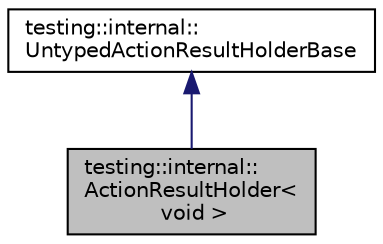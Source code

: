 digraph "testing::internal::ActionResultHolder&lt; void &gt;"
{
  edge [fontname="Helvetica",fontsize="10",labelfontname="Helvetica",labelfontsize="10"];
  node [fontname="Helvetica",fontsize="10",shape=record];
  Node1 [label="testing::internal::\lActionResultHolder\<\l void \>",height=0.2,width=0.4,color="black", fillcolor="grey75", style="filled", fontcolor="black"];
  Node2 -> Node1 [dir="back",color="midnightblue",fontsize="10",style="solid"];
  Node2 [label="testing::internal::\lUntypedActionResultHolderBase",height=0.2,width=0.4,color="black", fillcolor="white", style="filled",URL="$classtesting_1_1internal_1_1_untyped_action_result_holder_base.html"];
}
